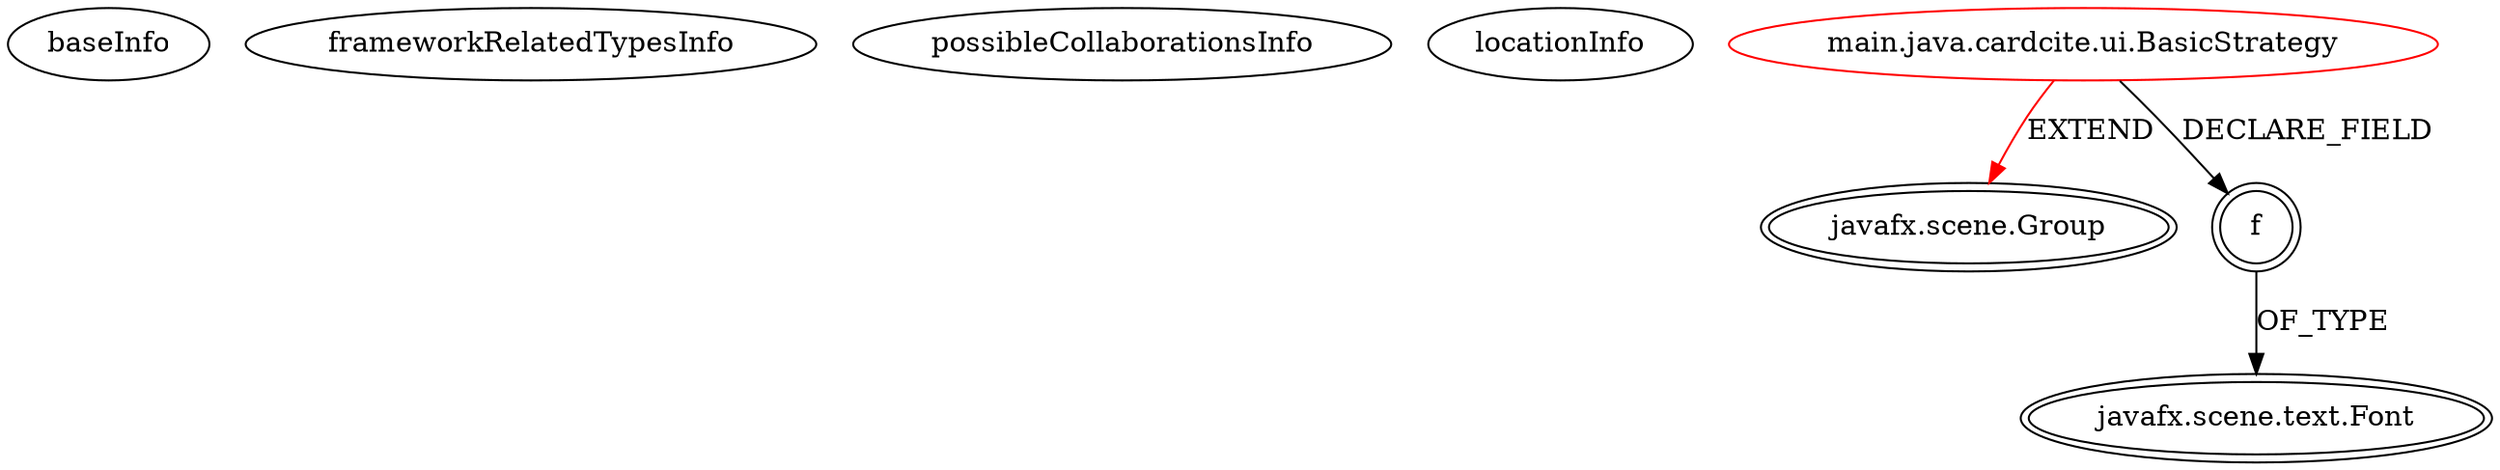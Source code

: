 digraph {
baseInfo[graphId=3360,category="extension_graph",isAnonymous=false,possibleRelation=false]
frameworkRelatedTypesInfo[0="javafx.scene.Group"]
possibleCollaborationsInfo[]
locationInfo[projectName="johnwatson11218-cardcitefx",filePath="/johnwatson11218-cardcitefx/cardcitefx-master/Cardcite/src/main/java/cardcite/ui/BasicStrategy.java",contextSignature="BasicStrategy",graphId="3360"]
0[label="main.java.cardcite.ui.BasicStrategy",vertexType="ROOT_CLIENT_CLASS_DECLARATION",isFrameworkType=false,color=red]
1[label="javafx.scene.Group",vertexType="FRAMEWORK_CLASS_TYPE",isFrameworkType=true,peripheries=2]
2[label="f",vertexType="FIELD_DECLARATION",isFrameworkType=true,peripheries=2,shape=circle]
3[label="javafx.scene.text.Font",vertexType="FRAMEWORK_CLASS_TYPE",isFrameworkType=true,peripheries=2]
0->1[label="EXTEND",color=red]
0->2[label="DECLARE_FIELD"]
2->3[label="OF_TYPE"]
}
